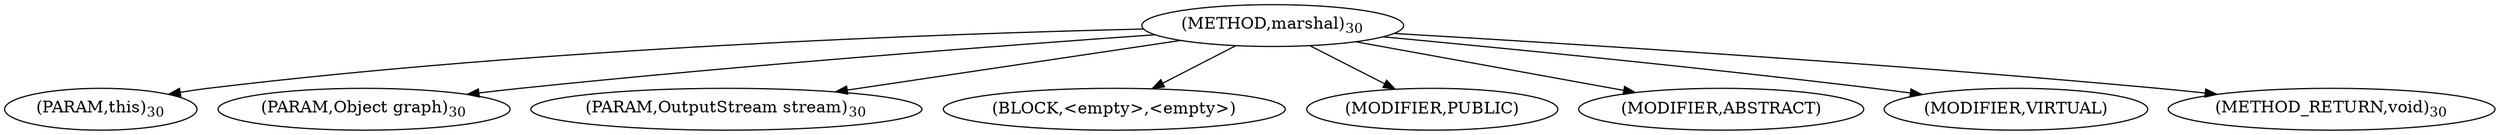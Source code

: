 digraph "marshal" {  
"6" [label = <(METHOD,marshal)<SUB>30</SUB>> ]
"7" [label = <(PARAM,this)<SUB>30</SUB>> ]
"8" [label = <(PARAM,Object graph)<SUB>30</SUB>> ]
"9" [label = <(PARAM,OutputStream stream)<SUB>30</SUB>> ]
"10" [label = <(BLOCK,&lt;empty&gt;,&lt;empty&gt;)> ]
"11" [label = <(MODIFIER,PUBLIC)> ]
"12" [label = <(MODIFIER,ABSTRACT)> ]
"13" [label = <(MODIFIER,VIRTUAL)> ]
"14" [label = <(METHOD_RETURN,void)<SUB>30</SUB>> ]
  "6" -> "7" 
  "6" -> "8" 
  "6" -> "9" 
  "6" -> "10" 
  "6" -> "11" 
  "6" -> "12" 
  "6" -> "13" 
  "6" -> "14" 
}

